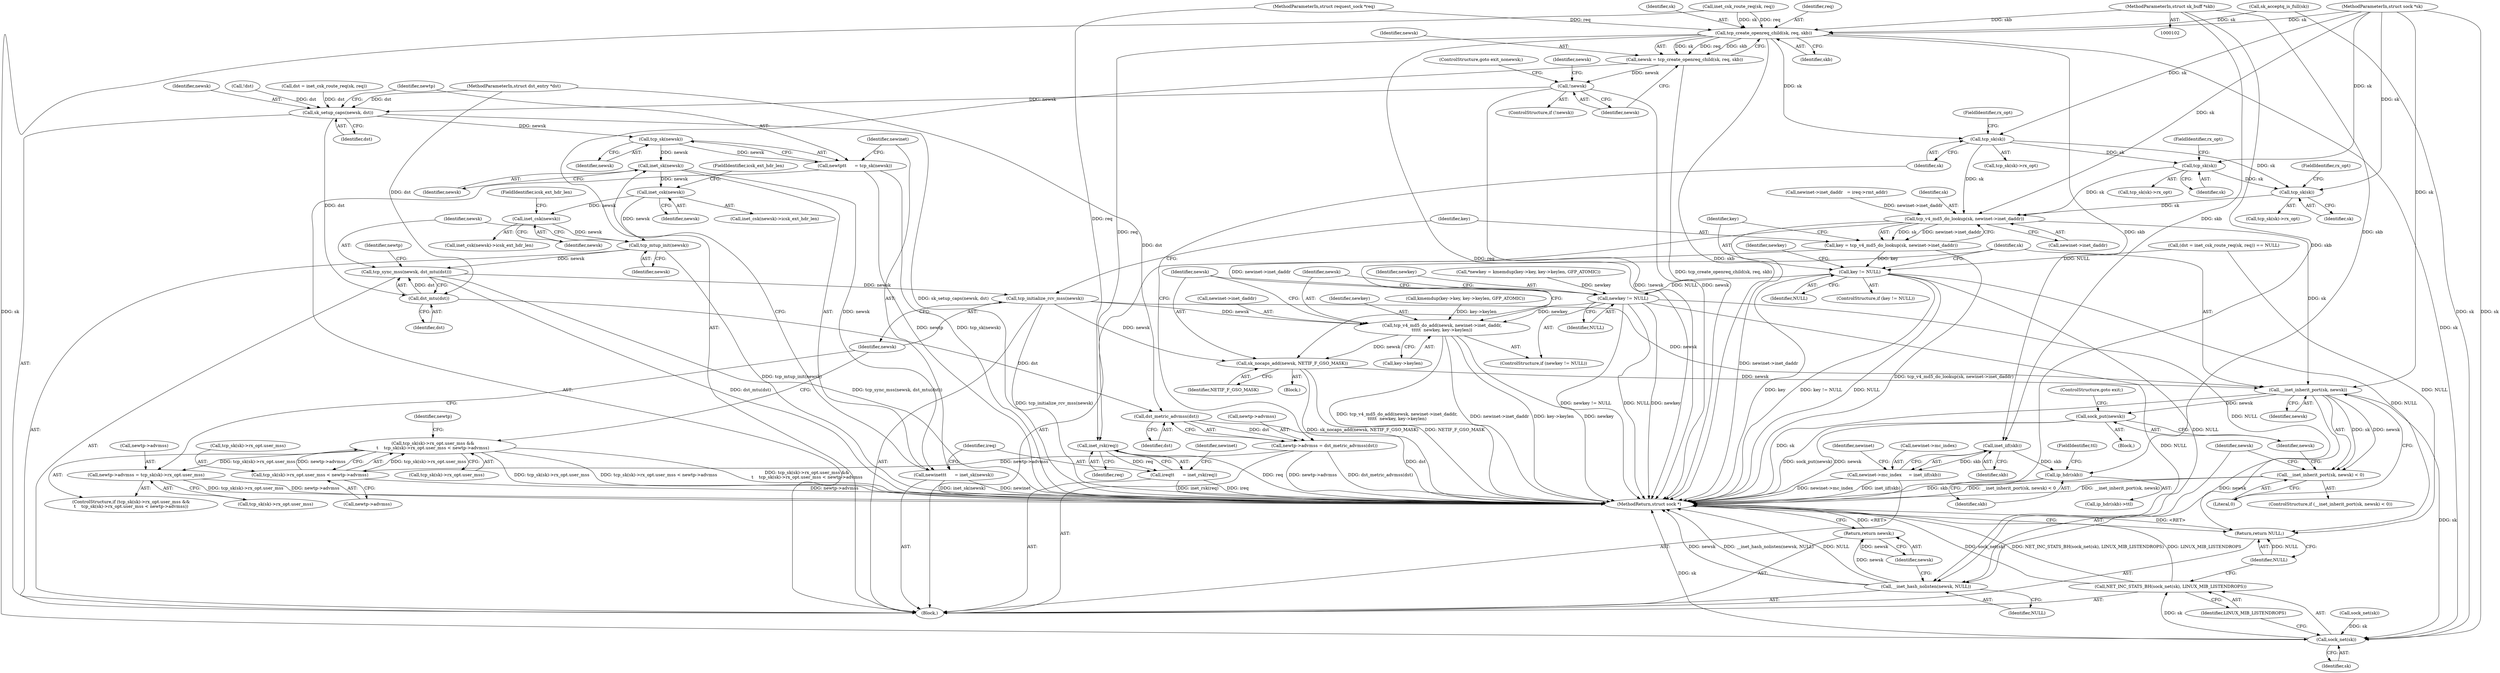 digraph "0_linux_f6d8bd051c391c1c0458a30b2a7abcd939329259_31@pointer" {
"1000104" [label="(MethodParameterIn,struct sk_buff *skb)"];
"1000132" [label="(Call,tcp_create_openreq_child(sk, req, skb))"];
"1000130" [label="(Call,newsk = tcp_create_openreq_child(sk, req, skb))"];
"1000137" [label="(Call,!newsk)"];
"1000145" [label="(Call,sk_setup_caps(newsk, dst))"];
"1000150" [label="(Call,tcp_sk(newsk))"];
"1000148" [label="(Call,newtp\t\t      = tcp_sk(newsk))"];
"1000154" [label="(Call,inet_sk(newsk))"];
"1000152" [label="(Call,newinet\t\t      = inet_sk(newsk))"];
"1000212" [label="(Call,inet_csk(newsk))"];
"1000220" [label="(Call,inet_csk(newsk))"];
"1000237" [label="(Call,tcp_mtup_init(newsk))"];
"1000239" [label="(Call,tcp_sync_mss(newsk, dst_mtu(dst)))"];
"1000277" [label="(Call,tcp_initialize_rcv_mss(newsk))"];
"1000306" [label="(Call,tcp_v4_md5_do_add(newsk, newinet->inet_daddr,\n\t\t\t\t\t  newkey, key->keylen))"];
"1000315" [label="(Call,sk_nocaps_add(newsk, NETIF_F_GSO_MASK))"];
"1000320" [label="(Call,__inet_inherit_port(sk, newsk))"];
"1000319" [label="(Call,__inet_inherit_port(sk, newsk) < 0)"];
"1000325" [label="(Call,sock_put(newsk))"];
"1000328" [label="(Call,__inet_hash_nolisten(newsk, NULL))"];
"1000331" [label="(Return,return newsk;)"];
"1000343" [label="(Call,sock_net(sk))"];
"1000342" [label="(Call,NET_INC_STATS_BH(sock_net(sk), LINUX_MIB_LISTENDROPS))"];
"1000241" [label="(Call,dst_mtu(dst))"];
"1000247" [label="(Call,dst_metric_advmss(dst))"];
"1000243" [label="(Call,newtp->advmss = dst_metric_advmss(dst))"];
"1000257" [label="(Call,tcp_sk(sk)->rx_opt.user_mss < newtp->advmss)"];
"1000250" [label="(Call,tcp_sk(sk)->rx_opt.user_mss &&\n\t    tcp_sk(sk)->rx_opt.user_mss < newtp->advmss)"];
"1000267" [label="(Call,newtp->advmss = tcp_sk(sk)->rx_opt.user_mss)"];
"1000158" [label="(Call,inet_rsk(req))"];
"1000156" [label="(Call,ireq\t\t      = inet_rsk(req))"];
"1000200" [label="(Call,inet_iif(skb))"];
"1000196" [label="(Call,newinet->mc_index     = inet_iif(skb))"];
"1000207" [label="(Call,ip_hdr(skb))"];
"1000253" [label="(Call,tcp_sk(sk))"];
"1000260" [label="(Call,tcp_sk(sk))"];
"1000273" [label="(Call,tcp_sk(sk))"];
"1000281" [label="(Call,tcp_v4_md5_do_lookup(sk, newinet->inet_daddr))"];
"1000279" [label="(Call,key = tcp_v4_md5_do_lookup(sk, newinet->inet_daddr))"];
"1000287" [label="(Call,key != NULL)"];
"1000303" [label="(Call,newkey != NULL)"];
"1000346" [label="(Return,return NULL;)"];
"1000204" [label="(Identifier,newinet)"];
"1000335" [label="(Call,sock_net(sk))"];
"1000257" [label="(Call,tcp_sk(sk)->rx_opt.user_mss < newtp->advmss)"];
"1000149" [label="(Identifier,newtp)"];
"1000343" [label="(Call,sock_net(sk))"];
"1000153" [label="(Identifier,newinet)"];
"1000255" [label="(FieldIdentifier,rx_opt)"];
"1000316" [label="(Identifier,newsk)"];
"1000323" [label="(Literal,0)"];
"1000146" [label="(Identifier,newsk)"];
"1000304" [label="(Identifier,newkey)"];
"1000150" [label="(Call,tcp_sk(newsk))"];
"1000145" [label="(Call,sk_setup_caps(newsk, dst))"];
"1000347" [label="(Identifier,NULL)"];
"1000261" [label="(Identifier,sk)"];
"1000248" [label="(Identifier,dst)"];
"1000154" [label="(Call,inet_sk(newsk))"];
"1000151" [label="(Identifier,newsk)"];
"1000319" [label="(Call,__inet_inherit_port(sk, newsk) < 0)"];
"1000147" [label="(Identifier,dst)"];
"1000237" [label="(Call,tcp_mtup_init(newsk))"];
"1000278" [label="(Identifier,newsk)"];
"1000206" [label="(Call,ip_hdr(skb)->ttl)"];
"1000132" [label="(Call,tcp_create_openreq_child(sk, req, skb))"];
"1000133" [label="(Identifier,sk)"];
"1000139" [label="(ControlStructure,goto exit_nonewsk;)"];
"1000213" [label="(Identifier,newsk)"];
"1000137" [label="(Call,!newsk)"];
"1000238" [label="(Identifier,newsk)"];
"1000311" [label="(Identifier,newkey)"];
"1000239" [label="(Call,tcp_sync_mss(newsk, dst_mtu(dst)))"];
"1000159" [label="(Identifier,req)"];
"1000244" [label="(Call,newtp->advmss)"];
"1000258" [label="(Call,tcp_sk(sk)->rx_opt.user_mss)"];
"1000251" [label="(Call,tcp_sk(sk)->rx_opt.user_mss)"];
"1000315" [label="(Call,sk_nocaps_add(newsk, NETIF_F_GSO_MASK))"];
"1000328" [label="(Call,__inet_hash_nolisten(newsk, NULL))"];
"1000219" [label="(Call,inet_csk(newsk)->icsk_ext_hdr_len)"];
"1000289" [label="(Identifier,NULL)"];
"1000156" [label="(Call,ireq\t\t      = inet_rsk(req))"];
"1000306" [label="(Call,tcp_v4_md5_do_add(newsk, newinet->inet_daddr,\n\t\t\t\t\t  newkey, key->keylen))"];
"1000293" [label="(Identifier,newkey)"];
"1000267" [label="(Call,newtp->advmss = tcp_sk(sk)->rx_opt.user_mss)"];
"1000346" [label="(Return,return NULL;)"];
"1000207" [label="(Call,ip_hdr(skb))"];
"1000277" [label="(Call,tcp_initialize_rcv_mss(newsk))"];
"1000345" [label="(Identifier,LINUX_MIB_LISTENDROPS)"];
"1000264" [label="(Call,newtp->advmss)"];
"1000120" [label="(Call,!dst)"];
"1000325" [label="(Call,sock_put(newsk))"];
"1000242" [label="(Identifier,dst)"];
"1000320" [label="(Call,__inet_inherit_port(sk, newsk))"];
"1000332" [label="(Identifier,newsk)"];
"1000283" [label="(Call,newinet->inet_daddr)"];
"1000329" [label="(Identifier,newsk)"];
"1000331" [label="(Return,return newsk;)"];
"1000208" [label="(Identifier,skb)"];
"1000243" [label="(Call,newtp->advmss = dst_metric_advmss(dst))"];
"1000290" [label="(Block,)"];
"1000305" [label="(Identifier,NULL)"];
"1000247" [label="(Call,dst_metric_advmss(dst))"];
"1000327" [label="(ControlStructure,goto exit;)"];
"1000249" [label="(ControlStructure,if (tcp_sk(sk)->rx_opt.user_mss &&\n\t    tcp_sk(sk)->rx_opt.user_mss < newtp->advmss))"];
"1000212" [label="(Call,inet_csk(newsk))"];
"1000196" [label="(Call,newinet->mc_index     = inet_iif(skb))"];
"1000125" [label="(Call,inet_csk_route_req(sk, req))"];
"1000160" [label="(Call,newinet->inet_daddr   = ireq->rmt_addr)"];
"1000302" [label="(ControlStructure,if (newkey != NULL))"];
"1000253" [label="(Call,tcp_sk(sk))"];
"1000342" [label="(Call,NET_INC_STATS_BH(sock_net(sk), LINUX_MIB_LISTENDROPS))"];
"1000303" [label="(Call,newkey != NULL)"];
"1000122" [label="(Call,(dst = inet_csk_route_req(sk, req)) == NULL)"];
"1000279" [label="(Call,key = tcp_v4_md5_do_lookup(sk, newinet->inet_daddr))"];
"1000250" [label="(Call,tcp_sk(sk)->rx_opt.user_mss &&\n\t    tcp_sk(sk)->rx_opt.user_mss < newtp->advmss)"];
"1000214" [label="(FieldIdentifier,icsk_ext_hdr_len)"];
"1000280" [label="(Identifier,key)"];
"1000312" [label="(Call,key->keylen)"];
"1000241" [label="(Call,dst_mtu(dst))"];
"1000221" [label="(Identifier,newsk)"];
"1000240" [label="(Identifier,newsk)"];
"1000330" [label="(Identifier,NULL)"];
"1000281" [label="(Call,tcp_v4_md5_do_lookup(sk, newinet->inet_daddr))"];
"1000260" [label="(Call,tcp_sk(sk))"];
"1000148" [label="(Call,newtp\t\t      = tcp_sk(newsk))"];
"1000211" [label="(Call,inet_csk(newsk)->icsk_ext_hdr_len)"];
"1000162" [label="(Identifier,newinet)"];
"1000142" [label="(Identifier,newsk)"];
"1000288" [label="(Identifier,key)"];
"1000318" [label="(ControlStructure,if (__inet_inherit_port(sk, newsk) < 0))"];
"1000307" [label="(Identifier,newsk)"];
"1000115" [label="(Call,sk_acceptq_is_full(sk))"];
"1000321" [label="(Identifier,sk)"];
"1000282" [label="(Identifier,sk)"];
"1000294" [label="(Call,kmemdup(key->key, key->keylen, GFP_ATOMIC))"];
"1000268" [label="(Call,newtp->advmss)"];
"1000322" [label="(Identifier,newsk)"];
"1000274" [label="(Identifier,sk)"];
"1000107" [label="(Block,)"];
"1000105" [label="(MethodParameterIn,struct request_sock *req)"];
"1000135" [label="(Identifier,skb)"];
"1000197" [label="(Call,newinet->mc_index)"];
"1000138" [label="(Identifier,newsk)"];
"1000348" [label="(MethodReturn,struct sock *)"];
"1000275" [label="(FieldIdentifier,rx_opt)"];
"1000104" [label="(MethodParameterIn,struct sk_buff *skb)"];
"1000155" [label="(Identifier,newsk)"];
"1000273" [label="(Call,tcp_sk(sk))"];
"1000254" [label="(Identifier,sk)"];
"1000262" [label="(FieldIdentifier,rx_opt)"];
"1000286" [label="(ControlStructure,if (key != NULL))"];
"1000201" [label="(Identifier,skb)"];
"1000245" [label="(Identifier,newtp)"];
"1000157" [label="(Identifier,ireq)"];
"1000123" [label="(Call,dst = inet_csk_route_req(sk, req))"];
"1000272" [label="(Call,tcp_sk(sk)->rx_opt)"];
"1000136" [label="(ControlStructure,if (!newsk))"];
"1000271" [label="(Call,tcp_sk(sk)->rx_opt.user_mss)"];
"1000269" [label="(Identifier,newtp)"];
"1000220" [label="(Call,inet_csk(newsk))"];
"1000287" [label="(Call,key != NULL)"];
"1000158" [label="(Call,inet_rsk(req))"];
"1000200" [label="(Call,inet_iif(skb))"];
"1000152" [label="(Call,newinet\t\t      = inet_sk(newsk))"];
"1000317" [label="(Identifier,NETIF_F_GSO_MASK)"];
"1000106" [label="(MethodParameterIn,struct dst_entry *dst)"];
"1000209" [label="(FieldIdentifier,ttl)"];
"1000292" [label="(Call,*newkey = kmemdup(key->key, key->keylen, GFP_ATOMIC))"];
"1000103" [label="(MethodParameterIn,struct sock *sk)"];
"1000308" [label="(Call,newinet->inet_daddr)"];
"1000344" [label="(Identifier,sk)"];
"1000259" [label="(Call,tcp_sk(sk)->rx_opt)"];
"1000324" [label="(Block,)"];
"1000252" [label="(Call,tcp_sk(sk)->rx_opt)"];
"1000130" [label="(Call,newsk = tcp_create_openreq_child(sk, req, skb))"];
"1000134" [label="(Identifier,req)"];
"1000222" [label="(FieldIdentifier,icsk_ext_hdr_len)"];
"1000131" [label="(Identifier,newsk)"];
"1000326" [label="(Identifier,newsk)"];
"1000104" -> "1000102"  [label="AST: "];
"1000104" -> "1000348"  [label="DDG: skb"];
"1000104" -> "1000132"  [label="DDG: skb"];
"1000104" -> "1000200"  [label="DDG: skb"];
"1000104" -> "1000207"  [label="DDG: skb"];
"1000132" -> "1000130"  [label="AST: "];
"1000132" -> "1000135"  [label="CFG: "];
"1000133" -> "1000132"  [label="AST: "];
"1000134" -> "1000132"  [label="AST: "];
"1000135" -> "1000132"  [label="AST: "];
"1000130" -> "1000132"  [label="CFG: "];
"1000132" -> "1000348"  [label="DDG: req"];
"1000132" -> "1000348"  [label="DDG: skb"];
"1000132" -> "1000130"  [label="DDG: sk"];
"1000132" -> "1000130"  [label="DDG: req"];
"1000132" -> "1000130"  [label="DDG: skb"];
"1000125" -> "1000132"  [label="DDG: sk"];
"1000125" -> "1000132"  [label="DDG: req"];
"1000115" -> "1000132"  [label="DDG: sk"];
"1000103" -> "1000132"  [label="DDG: sk"];
"1000105" -> "1000132"  [label="DDG: req"];
"1000132" -> "1000158"  [label="DDG: req"];
"1000132" -> "1000200"  [label="DDG: skb"];
"1000132" -> "1000253"  [label="DDG: sk"];
"1000132" -> "1000343"  [label="DDG: sk"];
"1000130" -> "1000107"  [label="AST: "];
"1000131" -> "1000130"  [label="AST: "];
"1000138" -> "1000130"  [label="CFG: "];
"1000130" -> "1000348"  [label="DDG: tcp_create_openreq_child(sk, req, skb)"];
"1000130" -> "1000137"  [label="DDG: newsk"];
"1000137" -> "1000136"  [label="AST: "];
"1000137" -> "1000138"  [label="CFG: "];
"1000138" -> "1000137"  [label="AST: "];
"1000139" -> "1000137"  [label="CFG: "];
"1000142" -> "1000137"  [label="CFG: "];
"1000137" -> "1000348"  [label="DDG: newsk"];
"1000137" -> "1000348"  [label="DDG: !newsk"];
"1000137" -> "1000145"  [label="DDG: newsk"];
"1000145" -> "1000107"  [label="AST: "];
"1000145" -> "1000147"  [label="CFG: "];
"1000146" -> "1000145"  [label="AST: "];
"1000147" -> "1000145"  [label="AST: "];
"1000149" -> "1000145"  [label="CFG: "];
"1000145" -> "1000348"  [label="DDG: sk_setup_caps(newsk, dst)"];
"1000120" -> "1000145"  [label="DDG: dst"];
"1000123" -> "1000145"  [label="DDG: dst"];
"1000106" -> "1000145"  [label="DDG: dst"];
"1000145" -> "1000150"  [label="DDG: newsk"];
"1000145" -> "1000241"  [label="DDG: dst"];
"1000150" -> "1000148"  [label="AST: "];
"1000150" -> "1000151"  [label="CFG: "];
"1000151" -> "1000150"  [label="AST: "];
"1000148" -> "1000150"  [label="CFG: "];
"1000150" -> "1000148"  [label="DDG: newsk"];
"1000150" -> "1000154"  [label="DDG: newsk"];
"1000148" -> "1000107"  [label="AST: "];
"1000149" -> "1000148"  [label="AST: "];
"1000153" -> "1000148"  [label="CFG: "];
"1000148" -> "1000348"  [label="DDG: newtp"];
"1000148" -> "1000348"  [label="DDG: tcp_sk(newsk)"];
"1000154" -> "1000152"  [label="AST: "];
"1000154" -> "1000155"  [label="CFG: "];
"1000155" -> "1000154"  [label="AST: "];
"1000152" -> "1000154"  [label="CFG: "];
"1000154" -> "1000152"  [label="DDG: newsk"];
"1000154" -> "1000212"  [label="DDG: newsk"];
"1000152" -> "1000107"  [label="AST: "];
"1000153" -> "1000152"  [label="AST: "];
"1000157" -> "1000152"  [label="CFG: "];
"1000152" -> "1000348"  [label="DDG: newinet"];
"1000152" -> "1000348"  [label="DDG: inet_sk(newsk)"];
"1000212" -> "1000211"  [label="AST: "];
"1000212" -> "1000213"  [label="CFG: "];
"1000213" -> "1000212"  [label="AST: "];
"1000214" -> "1000212"  [label="CFG: "];
"1000212" -> "1000220"  [label="DDG: newsk"];
"1000212" -> "1000237"  [label="DDG: newsk"];
"1000220" -> "1000219"  [label="AST: "];
"1000220" -> "1000221"  [label="CFG: "];
"1000221" -> "1000220"  [label="AST: "];
"1000222" -> "1000220"  [label="CFG: "];
"1000220" -> "1000237"  [label="DDG: newsk"];
"1000237" -> "1000107"  [label="AST: "];
"1000237" -> "1000238"  [label="CFG: "];
"1000238" -> "1000237"  [label="AST: "];
"1000240" -> "1000237"  [label="CFG: "];
"1000237" -> "1000348"  [label="DDG: tcp_mtup_init(newsk)"];
"1000237" -> "1000239"  [label="DDG: newsk"];
"1000239" -> "1000107"  [label="AST: "];
"1000239" -> "1000241"  [label="CFG: "];
"1000240" -> "1000239"  [label="AST: "];
"1000241" -> "1000239"  [label="AST: "];
"1000245" -> "1000239"  [label="CFG: "];
"1000239" -> "1000348"  [label="DDG: tcp_sync_mss(newsk, dst_mtu(dst))"];
"1000239" -> "1000348"  [label="DDG: dst_mtu(dst)"];
"1000241" -> "1000239"  [label="DDG: dst"];
"1000239" -> "1000277"  [label="DDG: newsk"];
"1000277" -> "1000107"  [label="AST: "];
"1000277" -> "1000278"  [label="CFG: "];
"1000278" -> "1000277"  [label="AST: "];
"1000280" -> "1000277"  [label="CFG: "];
"1000277" -> "1000348"  [label="DDG: tcp_initialize_rcv_mss(newsk)"];
"1000277" -> "1000306"  [label="DDG: newsk"];
"1000277" -> "1000315"  [label="DDG: newsk"];
"1000277" -> "1000320"  [label="DDG: newsk"];
"1000306" -> "1000302"  [label="AST: "];
"1000306" -> "1000312"  [label="CFG: "];
"1000307" -> "1000306"  [label="AST: "];
"1000308" -> "1000306"  [label="AST: "];
"1000311" -> "1000306"  [label="AST: "];
"1000312" -> "1000306"  [label="AST: "];
"1000316" -> "1000306"  [label="CFG: "];
"1000306" -> "1000348"  [label="DDG: key->keylen"];
"1000306" -> "1000348"  [label="DDG: newkey"];
"1000306" -> "1000348"  [label="DDG: tcp_v4_md5_do_add(newsk, newinet->inet_daddr,\n\t\t\t\t\t  newkey, key->keylen)"];
"1000306" -> "1000348"  [label="DDG: newinet->inet_daddr"];
"1000281" -> "1000306"  [label="DDG: newinet->inet_daddr"];
"1000303" -> "1000306"  [label="DDG: newkey"];
"1000294" -> "1000306"  [label="DDG: key->keylen"];
"1000306" -> "1000315"  [label="DDG: newsk"];
"1000315" -> "1000290"  [label="AST: "];
"1000315" -> "1000317"  [label="CFG: "];
"1000316" -> "1000315"  [label="AST: "];
"1000317" -> "1000315"  [label="AST: "];
"1000321" -> "1000315"  [label="CFG: "];
"1000315" -> "1000348"  [label="DDG: sk_nocaps_add(newsk, NETIF_F_GSO_MASK)"];
"1000315" -> "1000348"  [label="DDG: NETIF_F_GSO_MASK"];
"1000315" -> "1000320"  [label="DDG: newsk"];
"1000320" -> "1000319"  [label="AST: "];
"1000320" -> "1000322"  [label="CFG: "];
"1000321" -> "1000320"  [label="AST: "];
"1000322" -> "1000320"  [label="AST: "];
"1000323" -> "1000320"  [label="CFG: "];
"1000320" -> "1000348"  [label="DDG: sk"];
"1000320" -> "1000319"  [label="DDG: sk"];
"1000320" -> "1000319"  [label="DDG: newsk"];
"1000281" -> "1000320"  [label="DDG: sk"];
"1000103" -> "1000320"  [label="DDG: sk"];
"1000320" -> "1000325"  [label="DDG: newsk"];
"1000320" -> "1000328"  [label="DDG: newsk"];
"1000320" -> "1000343"  [label="DDG: sk"];
"1000319" -> "1000318"  [label="AST: "];
"1000319" -> "1000323"  [label="CFG: "];
"1000323" -> "1000319"  [label="AST: "];
"1000326" -> "1000319"  [label="CFG: "];
"1000329" -> "1000319"  [label="CFG: "];
"1000319" -> "1000348"  [label="DDG: __inet_inherit_port(sk, newsk) < 0"];
"1000319" -> "1000348"  [label="DDG: __inet_inherit_port(sk, newsk)"];
"1000325" -> "1000324"  [label="AST: "];
"1000325" -> "1000326"  [label="CFG: "];
"1000326" -> "1000325"  [label="AST: "];
"1000327" -> "1000325"  [label="CFG: "];
"1000325" -> "1000348"  [label="DDG: newsk"];
"1000325" -> "1000348"  [label="DDG: sock_put(newsk)"];
"1000328" -> "1000107"  [label="AST: "];
"1000328" -> "1000330"  [label="CFG: "];
"1000329" -> "1000328"  [label="AST: "];
"1000330" -> "1000328"  [label="AST: "];
"1000332" -> "1000328"  [label="CFG: "];
"1000328" -> "1000348"  [label="DDG: __inet_hash_nolisten(newsk, NULL)"];
"1000328" -> "1000348"  [label="DDG: newsk"];
"1000328" -> "1000348"  [label="DDG: NULL"];
"1000303" -> "1000328"  [label="DDG: NULL"];
"1000287" -> "1000328"  [label="DDG: NULL"];
"1000328" -> "1000331"  [label="DDG: newsk"];
"1000331" -> "1000107"  [label="AST: "];
"1000331" -> "1000332"  [label="CFG: "];
"1000332" -> "1000331"  [label="AST: "];
"1000348" -> "1000331"  [label="CFG: "];
"1000331" -> "1000348"  [label="DDG: <RET>"];
"1000332" -> "1000331"  [label="DDG: newsk"];
"1000343" -> "1000342"  [label="AST: "];
"1000343" -> "1000344"  [label="CFG: "];
"1000344" -> "1000343"  [label="AST: "];
"1000345" -> "1000343"  [label="CFG: "];
"1000343" -> "1000348"  [label="DDG: sk"];
"1000343" -> "1000342"  [label="DDG: sk"];
"1000125" -> "1000343"  [label="DDG: sk"];
"1000335" -> "1000343"  [label="DDG: sk"];
"1000115" -> "1000343"  [label="DDG: sk"];
"1000103" -> "1000343"  [label="DDG: sk"];
"1000342" -> "1000107"  [label="AST: "];
"1000342" -> "1000345"  [label="CFG: "];
"1000345" -> "1000342"  [label="AST: "];
"1000347" -> "1000342"  [label="CFG: "];
"1000342" -> "1000348"  [label="DDG: sock_net(sk)"];
"1000342" -> "1000348"  [label="DDG: NET_INC_STATS_BH(sock_net(sk), LINUX_MIB_LISTENDROPS)"];
"1000342" -> "1000348"  [label="DDG: LINUX_MIB_LISTENDROPS"];
"1000241" -> "1000242"  [label="CFG: "];
"1000242" -> "1000241"  [label="AST: "];
"1000106" -> "1000241"  [label="DDG: dst"];
"1000241" -> "1000247"  [label="DDG: dst"];
"1000247" -> "1000243"  [label="AST: "];
"1000247" -> "1000248"  [label="CFG: "];
"1000248" -> "1000247"  [label="AST: "];
"1000243" -> "1000247"  [label="CFG: "];
"1000247" -> "1000348"  [label="DDG: dst"];
"1000247" -> "1000243"  [label="DDG: dst"];
"1000106" -> "1000247"  [label="DDG: dst"];
"1000243" -> "1000107"  [label="AST: "];
"1000244" -> "1000243"  [label="AST: "];
"1000254" -> "1000243"  [label="CFG: "];
"1000243" -> "1000348"  [label="DDG: newtp->advmss"];
"1000243" -> "1000348"  [label="DDG: dst_metric_advmss(dst)"];
"1000243" -> "1000257"  [label="DDG: newtp->advmss"];
"1000257" -> "1000250"  [label="AST: "];
"1000257" -> "1000264"  [label="CFG: "];
"1000258" -> "1000257"  [label="AST: "];
"1000264" -> "1000257"  [label="AST: "];
"1000250" -> "1000257"  [label="CFG: "];
"1000257" -> "1000348"  [label="DDG: newtp->advmss"];
"1000257" -> "1000250"  [label="DDG: tcp_sk(sk)->rx_opt.user_mss"];
"1000257" -> "1000250"  [label="DDG: newtp->advmss"];
"1000250" -> "1000249"  [label="AST: "];
"1000250" -> "1000251"  [label="CFG: "];
"1000251" -> "1000250"  [label="AST: "];
"1000269" -> "1000250"  [label="CFG: "];
"1000278" -> "1000250"  [label="CFG: "];
"1000250" -> "1000348"  [label="DDG: tcp_sk(sk)->rx_opt.user_mss"];
"1000250" -> "1000348"  [label="DDG: tcp_sk(sk)->rx_opt.user_mss < newtp->advmss"];
"1000250" -> "1000348"  [label="DDG: tcp_sk(sk)->rx_opt.user_mss &&\n\t    tcp_sk(sk)->rx_opt.user_mss < newtp->advmss"];
"1000250" -> "1000267"  [label="DDG: tcp_sk(sk)->rx_opt.user_mss"];
"1000267" -> "1000249"  [label="AST: "];
"1000267" -> "1000271"  [label="CFG: "];
"1000268" -> "1000267"  [label="AST: "];
"1000271" -> "1000267"  [label="AST: "];
"1000278" -> "1000267"  [label="CFG: "];
"1000267" -> "1000348"  [label="DDG: newtp->advmss"];
"1000267" -> "1000348"  [label="DDG: tcp_sk(sk)->rx_opt.user_mss"];
"1000158" -> "1000156"  [label="AST: "];
"1000158" -> "1000159"  [label="CFG: "];
"1000159" -> "1000158"  [label="AST: "];
"1000156" -> "1000158"  [label="CFG: "];
"1000158" -> "1000348"  [label="DDG: req"];
"1000158" -> "1000156"  [label="DDG: req"];
"1000105" -> "1000158"  [label="DDG: req"];
"1000156" -> "1000107"  [label="AST: "];
"1000157" -> "1000156"  [label="AST: "];
"1000162" -> "1000156"  [label="CFG: "];
"1000156" -> "1000348"  [label="DDG: ireq"];
"1000156" -> "1000348"  [label="DDG: inet_rsk(req)"];
"1000200" -> "1000196"  [label="AST: "];
"1000200" -> "1000201"  [label="CFG: "];
"1000201" -> "1000200"  [label="AST: "];
"1000196" -> "1000200"  [label="CFG: "];
"1000200" -> "1000196"  [label="DDG: skb"];
"1000200" -> "1000207"  [label="DDG: skb"];
"1000196" -> "1000107"  [label="AST: "];
"1000197" -> "1000196"  [label="AST: "];
"1000204" -> "1000196"  [label="CFG: "];
"1000196" -> "1000348"  [label="DDG: inet_iif(skb)"];
"1000196" -> "1000348"  [label="DDG: newinet->mc_index"];
"1000207" -> "1000206"  [label="AST: "];
"1000207" -> "1000208"  [label="CFG: "];
"1000208" -> "1000207"  [label="AST: "];
"1000209" -> "1000207"  [label="CFG: "];
"1000207" -> "1000348"  [label="DDG: skb"];
"1000253" -> "1000252"  [label="AST: "];
"1000253" -> "1000254"  [label="CFG: "];
"1000254" -> "1000253"  [label="AST: "];
"1000255" -> "1000253"  [label="CFG: "];
"1000103" -> "1000253"  [label="DDG: sk"];
"1000253" -> "1000260"  [label="DDG: sk"];
"1000253" -> "1000273"  [label="DDG: sk"];
"1000253" -> "1000281"  [label="DDG: sk"];
"1000260" -> "1000259"  [label="AST: "];
"1000260" -> "1000261"  [label="CFG: "];
"1000261" -> "1000260"  [label="AST: "];
"1000262" -> "1000260"  [label="CFG: "];
"1000103" -> "1000260"  [label="DDG: sk"];
"1000260" -> "1000273"  [label="DDG: sk"];
"1000260" -> "1000281"  [label="DDG: sk"];
"1000273" -> "1000272"  [label="AST: "];
"1000273" -> "1000274"  [label="CFG: "];
"1000274" -> "1000273"  [label="AST: "];
"1000275" -> "1000273"  [label="CFG: "];
"1000103" -> "1000273"  [label="DDG: sk"];
"1000273" -> "1000281"  [label="DDG: sk"];
"1000281" -> "1000279"  [label="AST: "];
"1000281" -> "1000283"  [label="CFG: "];
"1000282" -> "1000281"  [label="AST: "];
"1000283" -> "1000281"  [label="AST: "];
"1000279" -> "1000281"  [label="CFG: "];
"1000281" -> "1000348"  [label="DDG: newinet->inet_daddr"];
"1000281" -> "1000279"  [label="DDG: sk"];
"1000281" -> "1000279"  [label="DDG: newinet->inet_daddr"];
"1000103" -> "1000281"  [label="DDG: sk"];
"1000160" -> "1000281"  [label="DDG: newinet->inet_daddr"];
"1000279" -> "1000107"  [label="AST: "];
"1000280" -> "1000279"  [label="AST: "];
"1000288" -> "1000279"  [label="CFG: "];
"1000279" -> "1000348"  [label="DDG: tcp_v4_md5_do_lookup(sk, newinet->inet_daddr)"];
"1000279" -> "1000287"  [label="DDG: key"];
"1000287" -> "1000286"  [label="AST: "];
"1000287" -> "1000289"  [label="CFG: "];
"1000288" -> "1000287"  [label="AST: "];
"1000289" -> "1000287"  [label="AST: "];
"1000293" -> "1000287"  [label="CFG: "];
"1000321" -> "1000287"  [label="CFG: "];
"1000287" -> "1000348"  [label="DDG: key != NULL"];
"1000287" -> "1000348"  [label="DDG: NULL"];
"1000287" -> "1000348"  [label="DDG: key"];
"1000122" -> "1000287"  [label="DDG: NULL"];
"1000287" -> "1000303"  [label="DDG: NULL"];
"1000287" -> "1000346"  [label="DDG: NULL"];
"1000303" -> "1000302"  [label="AST: "];
"1000303" -> "1000305"  [label="CFG: "];
"1000304" -> "1000303"  [label="AST: "];
"1000305" -> "1000303"  [label="AST: "];
"1000307" -> "1000303"  [label="CFG: "];
"1000316" -> "1000303"  [label="CFG: "];
"1000303" -> "1000348"  [label="DDG: newkey"];
"1000303" -> "1000348"  [label="DDG: newkey != NULL"];
"1000303" -> "1000348"  [label="DDG: NULL"];
"1000292" -> "1000303"  [label="DDG: newkey"];
"1000303" -> "1000346"  [label="DDG: NULL"];
"1000346" -> "1000107"  [label="AST: "];
"1000346" -> "1000347"  [label="CFG: "];
"1000347" -> "1000346"  [label="AST: "];
"1000348" -> "1000346"  [label="CFG: "];
"1000346" -> "1000348"  [label="DDG: <RET>"];
"1000347" -> "1000346"  [label="DDG: NULL"];
"1000122" -> "1000346"  [label="DDG: NULL"];
}
